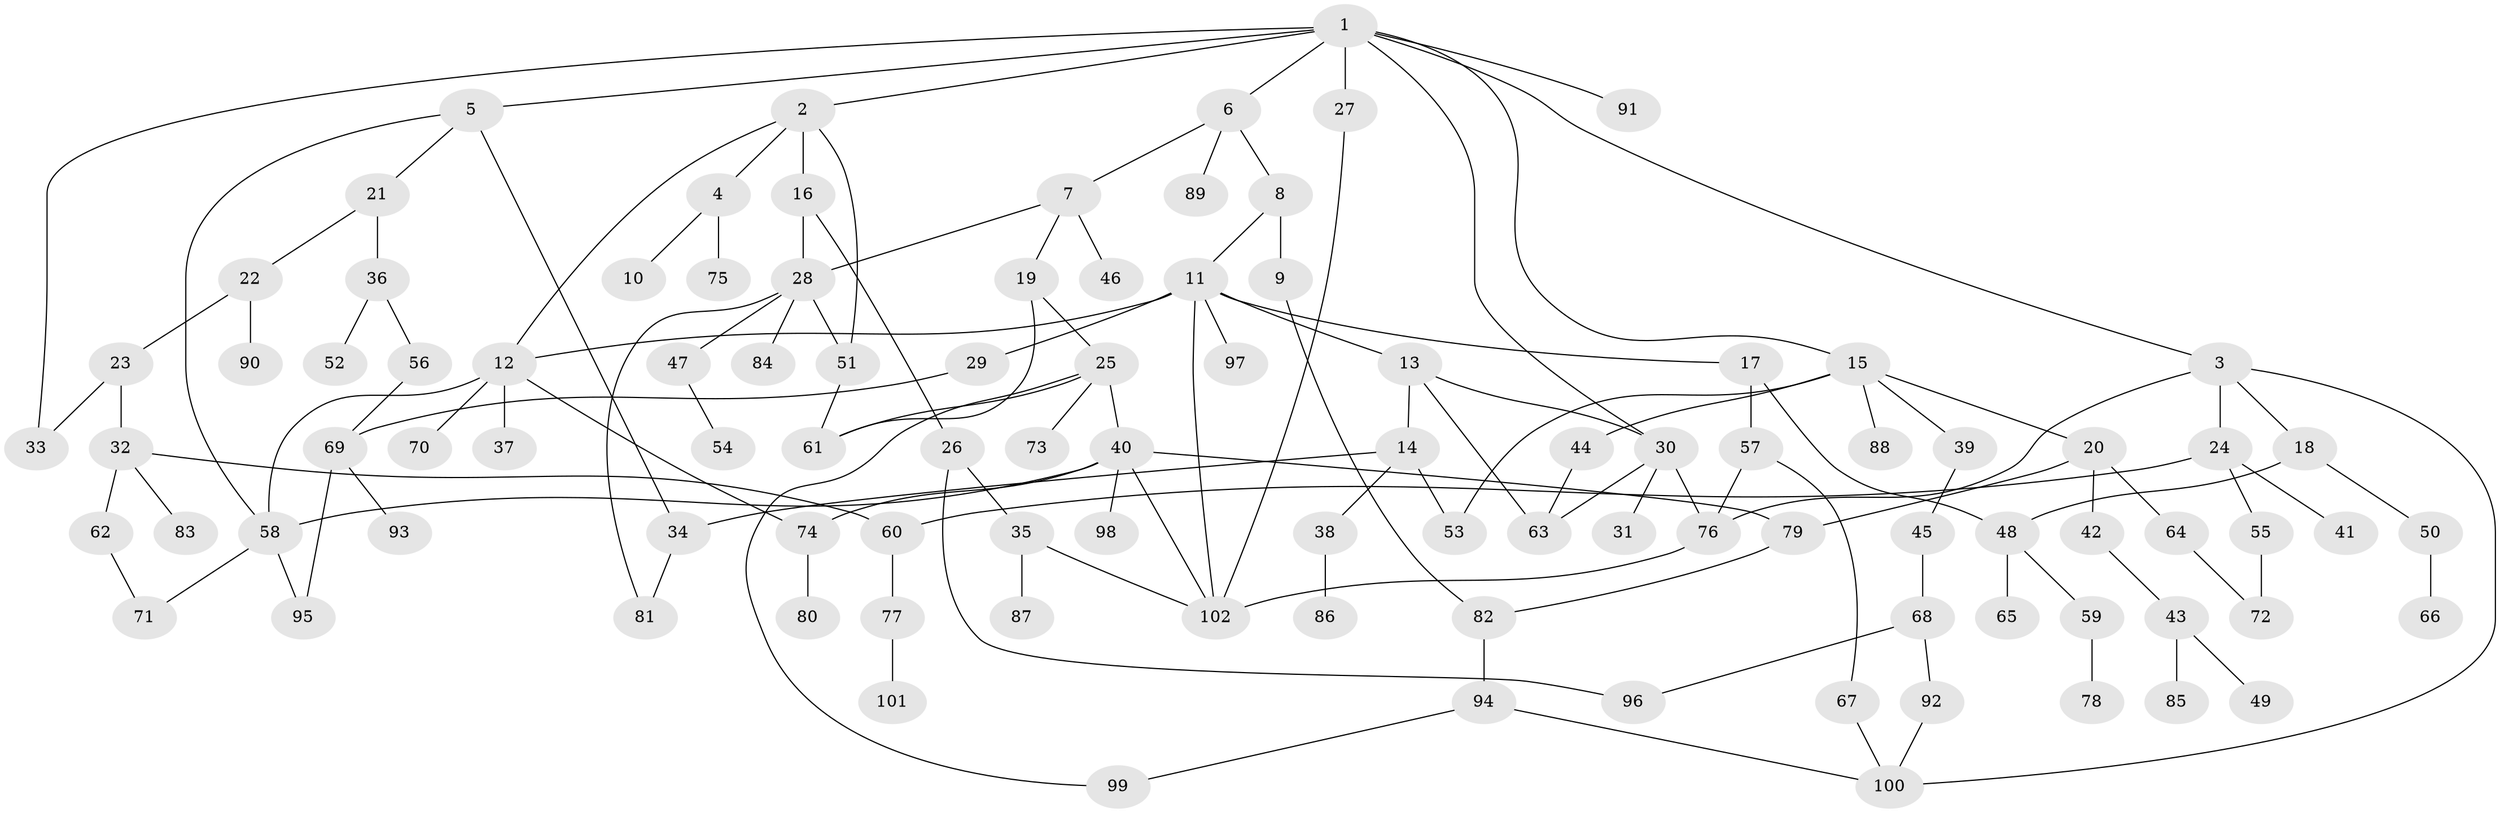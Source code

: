 // coarse degree distribution, {9: 0.014084507042253521, 5: 0.08450704225352113, 7: 0.028169014084507043, 2: 0.19718309859154928, 4: 0.08450704225352113, 8: 0.014084507042253521, 3: 0.2535211267605634, 10: 0.014084507042253521, 6: 0.014084507042253521, 1: 0.29577464788732394}
// Generated by graph-tools (version 1.1) at 2025/51/02/27/25 19:51:38]
// undirected, 102 vertices, 135 edges
graph export_dot {
graph [start="1"]
  node [color=gray90,style=filled];
  1;
  2;
  3;
  4;
  5;
  6;
  7;
  8;
  9;
  10;
  11;
  12;
  13;
  14;
  15;
  16;
  17;
  18;
  19;
  20;
  21;
  22;
  23;
  24;
  25;
  26;
  27;
  28;
  29;
  30;
  31;
  32;
  33;
  34;
  35;
  36;
  37;
  38;
  39;
  40;
  41;
  42;
  43;
  44;
  45;
  46;
  47;
  48;
  49;
  50;
  51;
  52;
  53;
  54;
  55;
  56;
  57;
  58;
  59;
  60;
  61;
  62;
  63;
  64;
  65;
  66;
  67;
  68;
  69;
  70;
  71;
  72;
  73;
  74;
  75;
  76;
  77;
  78;
  79;
  80;
  81;
  82;
  83;
  84;
  85;
  86;
  87;
  88;
  89;
  90;
  91;
  92;
  93;
  94;
  95;
  96;
  97;
  98;
  99;
  100;
  101;
  102;
  1 -- 2;
  1 -- 3;
  1 -- 5;
  1 -- 6;
  1 -- 15;
  1 -- 27;
  1 -- 91;
  1 -- 30;
  1 -- 33;
  2 -- 4;
  2 -- 16;
  2 -- 51;
  2 -- 12;
  3 -- 18;
  3 -- 24;
  3 -- 76;
  3 -- 100;
  4 -- 10;
  4 -- 75;
  5 -- 21;
  5 -- 34;
  5 -- 58;
  6 -- 7;
  6 -- 8;
  6 -- 89;
  7 -- 19;
  7 -- 28;
  7 -- 46;
  8 -- 9;
  8 -- 11;
  9 -- 82;
  11 -- 12;
  11 -- 13;
  11 -- 17;
  11 -- 29;
  11 -- 97;
  11 -- 102;
  12 -- 37;
  12 -- 58;
  12 -- 70;
  12 -- 74;
  13 -- 14;
  13 -- 30;
  13 -- 63;
  14 -- 34;
  14 -- 38;
  14 -- 53;
  15 -- 20;
  15 -- 39;
  15 -- 44;
  15 -- 88;
  15 -- 53;
  16 -- 26;
  16 -- 28;
  17 -- 57;
  17 -- 48;
  18 -- 48;
  18 -- 50;
  19 -- 25;
  19 -- 61;
  20 -- 42;
  20 -- 64;
  20 -- 79;
  21 -- 22;
  21 -- 36;
  22 -- 23;
  22 -- 90;
  23 -- 32;
  23 -- 33;
  24 -- 41;
  24 -- 55;
  24 -- 60;
  25 -- 40;
  25 -- 73;
  25 -- 99;
  25 -- 61;
  26 -- 35;
  26 -- 96;
  27 -- 102;
  28 -- 47;
  28 -- 84;
  28 -- 81;
  28 -- 51;
  29 -- 69;
  30 -- 31;
  30 -- 63;
  30 -- 76;
  32 -- 60;
  32 -- 62;
  32 -- 83;
  34 -- 81;
  35 -- 87;
  35 -- 102;
  36 -- 52;
  36 -- 56;
  38 -- 86;
  39 -- 45;
  40 -- 74;
  40 -- 79;
  40 -- 98;
  40 -- 102;
  40 -- 58;
  42 -- 43;
  43 -- 49;
  43 -- 85;
  44 -- 63;
  45 -- 68;
  47 -- 54;
  48 -- 59;
  48 -- 65;
  50 -- 66;
  51 -- 61;
  55 -- 72;
  56 -- 69;
  57 -- 67;
  57 -- 76;
  58 -- 95;
  58 -- 71;
  59 -- 78;
  60 -- 77;
  62 -- 71;
  64 -- 72;
  67 -- 100;
  68 -- 92;
  68 -- 96;
  69 -- 93;
  69 -- 95;
  74 -- 80;
  76 -- 102;
  77 -- 101;
  79 -- 82;
  82 -- 94;
  92 -- 100;
  94 -- 99;
  94 -- 100;
}
